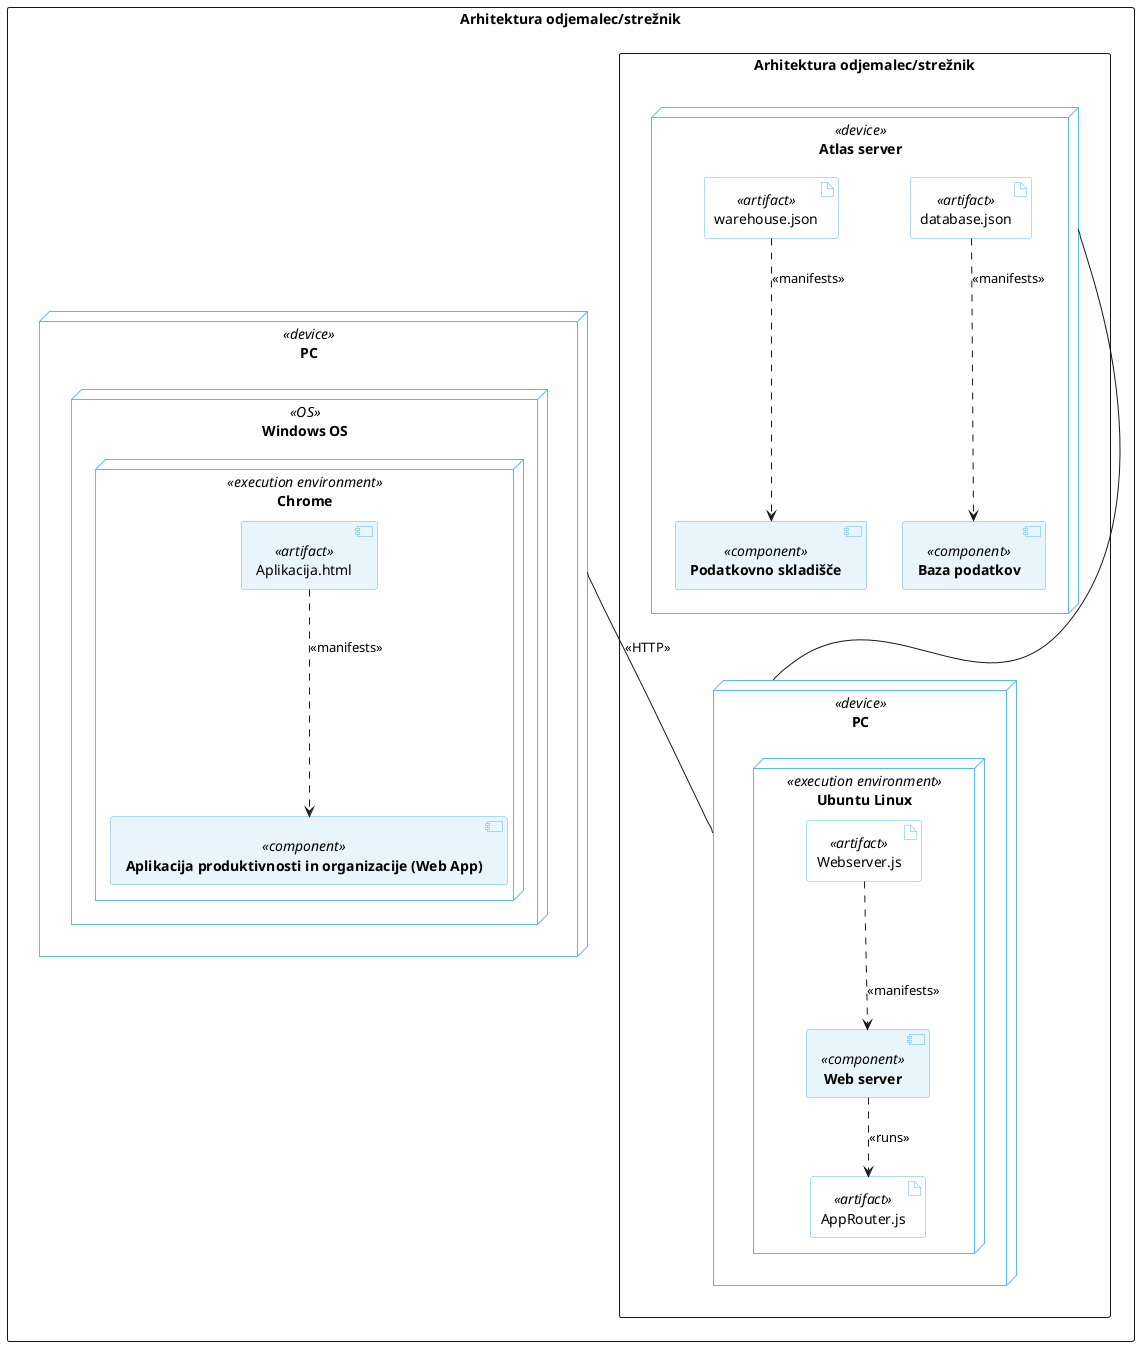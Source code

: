 @startuml postavitveni_diagram
skinparam component {
  backgroundcolor #e8f5fd
  bordercolor #5FB8EC
}

skinparam artifact {
  backgroundcolor white
  bordercolor #5FB8EC
}

skinparam node {
    bordercolor #5FB8EC
}
rectangle "**Arhitektura odjemalec/strežnik**" as CS2{
    rectangle "**Arhitektura odjemalec/strežnik**" as CS1{
        node "**PC**" <<device>> as S {
            node "**Ubuntu Linux**" <<execution environment>>{
                component "**Web server**" <<component>> as WS1
                

                artifact "Webserver.js" <<artifact>> as WS2

                artifact "AppRouter.js" <<artifact>> as WS3   
            }
        }

        node "**Atlas server**" <<device>> as AS{
            component "**Baza podatkov**" <<component>> as B1
            component "**Podatkovno skladišče**" <<component>> as PS1
            
            artifact "database.json" <<artifact>> as B2
            artifact "warehouse.json" <<artifact>> as PS2
        }
    }
    node "**PC**" <<device>> as PC {
        node "**Windows OS**" <<OS>> {
            node "**Chrome**" <<execution environment>>{
                component "**Aplikacija produktivnosti in organizacije (Web App)**" <<component>> as A1
                component "Aplikacija.html" <<artifact>> as A2
            }
        }
    }
}

'node "**Google calendar**" <<device>> as GC {
'    component "**Google calendar API**" <<component>> as GC1
'}

'WS1 ..> B1 : <<uses>>
'WS1 ..> PS1 : <<uses>>

WS2 ..> WS1 : <<manifests>>
B2 ..> B1 : <<manifests>>
PS2 ..> PS1 : <<manifests>>

WS1 ..> WS3 : <<runs>>

A2 ..> A1 : <<manifests>>

PC -- S : <<HTTP>>
'S -- GC

''WS1 ..> GC1 : <<uses>>


AS --- S
@enduml
